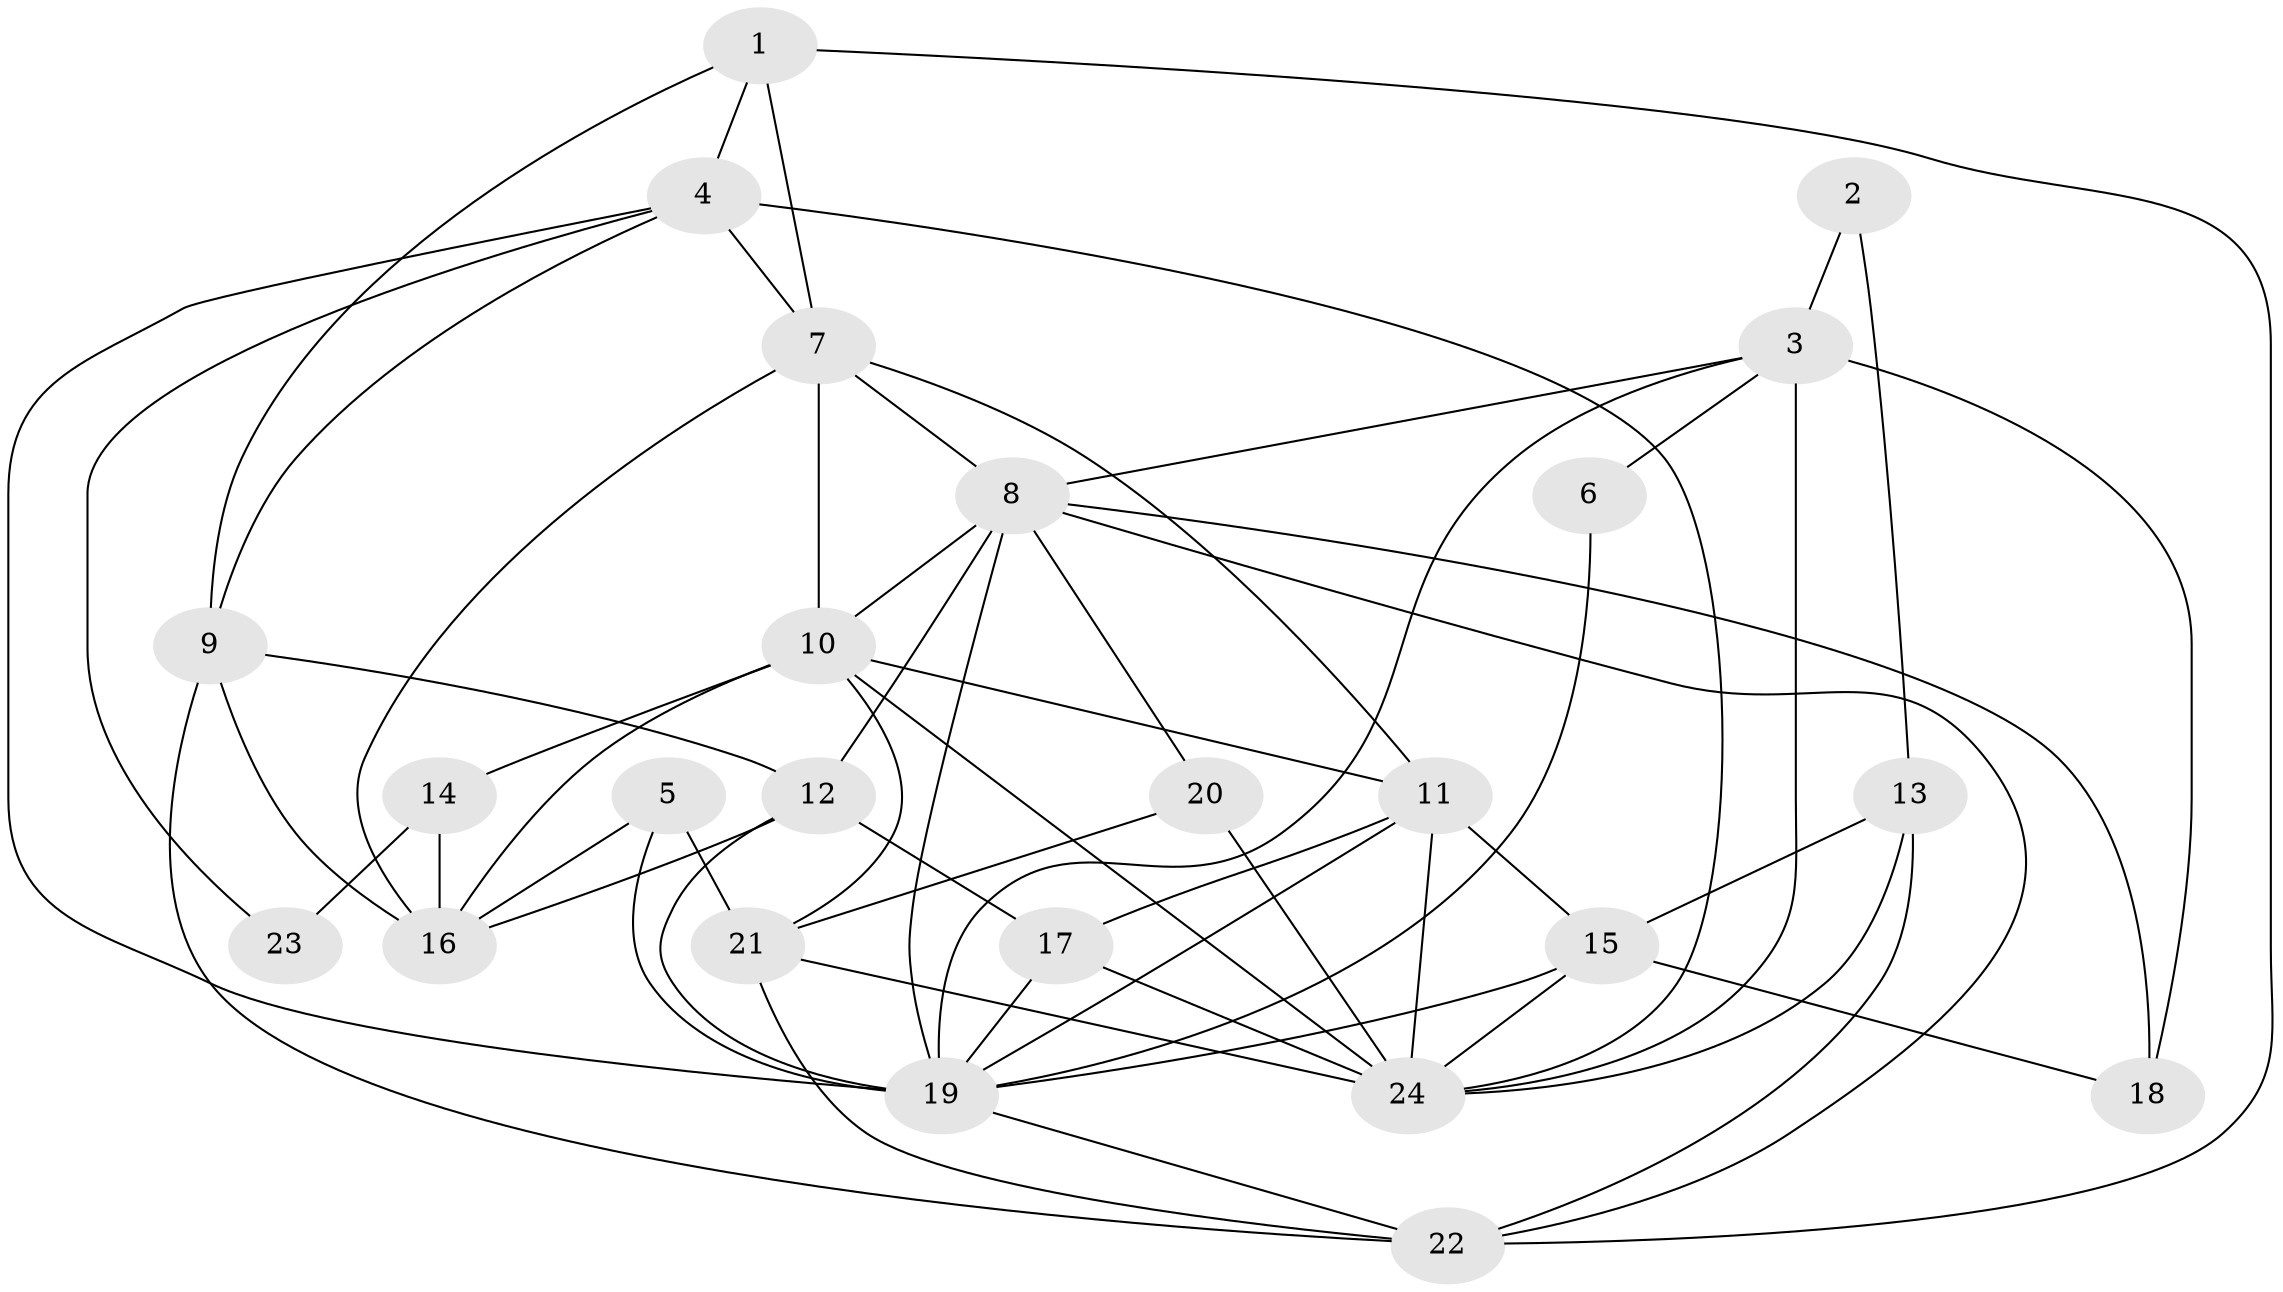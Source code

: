 // original degree distribution, {5: 0.1724137931034483, 2: 0.13793103448275862, 4: 0.27586206896551724, 3: 0.27586206896551724, 6: 0.06896551724137931, 7: 0.05172413793103448, 9: 0.017241379310344827}
// Generated by graph-tools (version 1.1) at 2025/37/03/04/25 23:37:06]
// undirected, 24 vertices, 60 edges
graph export_dot {
  node [color=gray90,style=filled];
  1;
  2;
  3;
  4;
  5;
  6;
  7;
  8;
  9;
  10;
  11;
  12;
  13;
  14;
  15;
  16;
  17;
  18;
  19;
  20;
  21;
  22;
  23;
  24;
  1 -- 4 [weight=2.0];
  1 -- 7 [weight=2.0];
  1 -- 9 [weight=1.0];
  1 -- 22 [weight=1.0];
  2 -- 3 [weight=1.0];
  2 -- 13 [weight=1.0];
  3 -- 6 [weight=1.0];
  3 -- 8 [weight=1.0];
  3 -- 18 [weight=1.0];
  3 -- 19 [weight=2.0];
  3 -- 24 [weight=1.0];
  4 -- 7 [weight=1.0];
  4 -- 9 [weight=1.0];
  4 -- 19 [weight=1.0];
  4 -- 23 [weight=1.0];
  4 -- 24 [weight=1.0];
  5 -- 16 [weight=1.0];
  5 -- 19 [weight=1.0];
  5 -- 21 [weight=1.0];
  6 -- 19 [weight=1.0];
  7 -- 8 [weight=1.0];
  7 -- 10 [weight=2.0];
  7 -- 11 [weight=1.0];
  7 -- 16 [weight=1.0];
  8 -- 10 [weight=1.0];
  8 -- 12 [weight=2.0];
  8 -- 18 [weight=2.0];
  8 -- 19 [weight=2.0];
  8 -- 20 [weight=1.0];
  8 -- 22 [weight=1.0];
  9 -- 12 [weight=1.0];
  9 -- 16 [weight=1.0];
  9 -- 22 [weight=1.0];
  10 -- 11 [weight=2.0];
  10 -- 14 [weight=1.0];
  10 -- 16 [weight=1.0];
  10 -- 21 [weight=1.0];
  10 -- 24 [weight=1.0];
  11 -- 15 [weight=1.0];
  11 -- 17 [weight=1.0];
  11 -- 19 [weight=1.0];
  11 -- 24 [weight=1.0];
  12 -- 16 [weight=1.0];
  12 -- 17 [weight=4.0];
  12 -- 19 [weight=2.0];
  13 -- 15 [weight=2.0];
  13 -- 22 [weight=1.0];
  13 -- 24 [weight=1.0];
  14 -- 16 [weight=2.0];
  14 -- 23 [weight=1.0];
  15 -- 18 [weight=1.0];
  15 -- 19 [weight=1.0];
  15 -- 24 [weight=1.0];
  17 -- 19 [weight=3.0];
  17 -- 24 [weight=1.0];
  19 -- 22 [weight=1.0];
  20 -- 21 [weight=2.0];
  20 -- 24 [weight=1.0];
  21 -- 22 [weight=1.0];
  21 -- 24 [weight=1.0];
}
